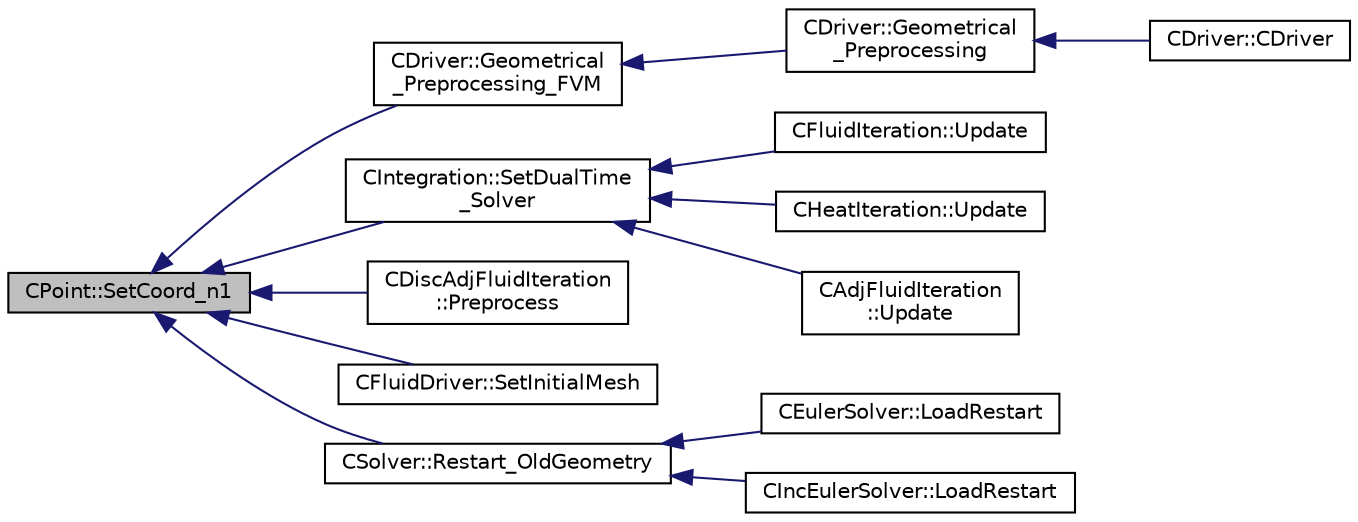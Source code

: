 digraph "CPoint::SetCoord_n1"
{
  edge [fontname="Helvetica",fontsize="10",labelfontname="Helvetica",labelfontsize="10"];
  node [fontname="Helvetica",fontsize="10",shape=record];
  rankdir="LR";
  Node2095 [label="CPoint::SetCoord_n1",height=0.2,width=0.4,color="black", fillcolor="grey75", style="filled", fontcolor="black"];
  Node2095 -> Node2096 [dir="back",color="midnightblue",fontsize="10",style="solid",fontname="Helvetica"];
  Node2096 [label="CDriver::Geometrical\l_Preprocessing_FVM",height=0.2,width=0.4,color="black", fillcolor="white", style="filled",URL="$class_c_driver.html#a2007d2233a2d935a90140499ec4822a4",tooltip="Geometrical_Preprocessing_FVM. "];
  Node2096 -> Node2097 [dir="back",color="midnightblue",fontsize="10",style="solid",fontname="Helvetica"];
  Node2097 [label="CDriver::Geometrical\l_Preprocessing",height=0.2,width=0.4,color="black", fillcolor="white", style="filled",URL="$class_c_driver.html#ad3d55fa299acdb779a7772bcee249004",tooltip="Construction of the edge-based data structure and the multigrid structure. "];
  Node2097 -> Node2098 [dir="back",color="midnightblue",fontsize="10",style="solid",fontname="Helvetica"];
  Node2098 [label="CDriver::CDriver",height=0.2,width=0.4,color="black", fillcolor="white", style="filled",URL="$class_c_driver.html#a3fca4a013a6efa9bbb38fe78a86b5f3d",tooltip="Constructor of the class. "];
  Node2095 -> Node2099 [dir="back",color="midnightblue",fontsize="10",style="solid",fontname="Helvetica"];
  Node2099 [label="CIntegration::SetDualTime\l_Solver",height=0.2,width=0.4,color="black", fillcolor="white", style="filled",URL="$class_c_integration.html#ac4f1d2478b4378c7a861e86f40687327",tooltip="Save the solution, and volume at different time steps. "];
  Node2099 -> Node2100 [dir="back",color="midnightblue",fontsize="10",style="solid",fontname="Helvetica"];
  Node2100 [label="CFluidIteration::Update",height=0.2,width=0.4,color="black", fillcolor="white", style="filled",URL="$class_c_fluid_iteration.html#a1f7edb619d88f256bda0b760cec6fce6",tooltip="Updates the containers for the fluid system. "];
  Node2099 -> Node2101 [dir="back",color="midnightblue",fontsize="10",style="solid",fontname="Helvetica"];
  Node2101 [label="CHeatIteration::Update",height=0.2,width=0.4,color="black", fillcolor="white", style="filled",URL="$class_c_heat_iteration.html#af7c562e073a23871938c3e87002016b6",tooltip="Updates the containers for the heat system. "];
  Node2099 -> Node2102 [dir="back",color="midnightblue",fontsize="10",style="solid",fontname="Helvetica"];
  Node2102 [label="CAdjFluidIteration\l::Update",height=0.2,width=0.4,color="black", fillcolor="white", style="filled",URL="$class_c_adj_fluid_iteration.html#a1c9e8c2470c6256a7aa9d69776c83a3b",tooltip="Updates the containers for the adjoint fluid system. "];
  Node2095 -> Node2103 [dir="back",color="midnightblue",fontsize="10",style="solid",fontname="Helvetica"];
  Node2103 [label="CDiscAdjFluidIteration\l::Preprocess",height=0.2,width=0.4,color="black", fillcolor="white", style="filled",URL="$class_c_disc_adj_fluid_iteration.html#a06d0775024ea784dbac96e424b8653f5",tooltip="Preprocessing to prepare for an iteration of the physics. "];
  Node2095 -> Node2104 [dir="back",color="midnightblue",fontsize="10",style="solid",fontname="Helvetica"];
  Node2104 [label="CFluidDriver::SetInitialMesh",height=0.2,width=0.4,color="black", fillcolor="white", style="filled",URL="$class_c_fluid_driver.html#a6b77850d3e7c1a1531de9ea7a32f4ea7",tooltip="Perform a mesh deformation as initial condition (multiple zone). "];
  Node2095 -> Node2105 [dir="back",color="midnightblue",fontsize="10",style="solid",fontname="Helvetica"];
  Node2105 [label="CSolver::Restart_OldGeometry",height=0.2,width=0.4,color="black", fillcolor="white", style="filled",URL="$class_c_solver.html#a5a2c57500290322ac02752f98fa1f163",tooltip="Load the geometries at the previous time states n and nM1. "];
  Node2105 -> Node2106 [dir="back",color="midnightblue",fontsize="10",style="solid",fontname="Helvetica"];
  Node2106 [label="CEulerSolver::LoadRestart",height=0.2,width=0.4,color="black", fillcolor="white", style="filled",URL="$class_c_euler_solver.html#a463d0854ec9cfb4a277794df9329ebae",tooltip="Load a solution from a restart file. "];
  Node2105 -> Node2107 [dir="back",color="midnightblue",fontsize="10",style="solid",fontname="Helvetica"];
  Node2107 [label="CIncEulerSolver::LoadRestart",height=0.2,width=0.4,color="black", fillcolor="white", style="filled",URL="$class_c_inc_euler_solver.html#aa4c572590c60bbc0f3db269eb55ea12f",tooltip="Load a solution from a restart file. "];
}
